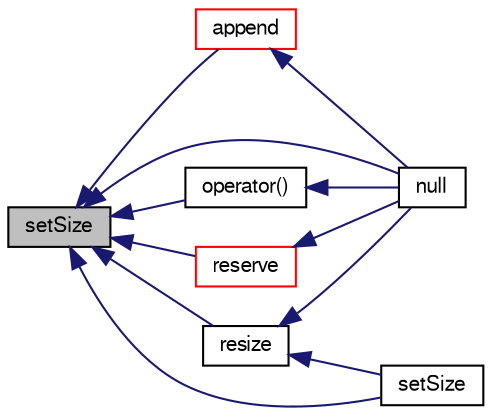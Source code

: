 digraph "setSize"
{
  bgcolor="transparent";
  edge [fontname="FreeSans",fontsize="10",labelfontname="FreeSans",labelfontsize="10"];
  node [fontname="FreeSans",fontsize="10",shape=record];
  rankdir="LR";
  Node80 [label="setSize",height=0.2,width=0.4,color="black", fillcolor="grey75", style="filled", fontcolor="black"];
  Node80 -> Node81 [dir="back",color="midnightblue",fontsize="10",style="solid",fontname="FreeSans"];
  Node81 [label="append",height=0.2,width=0.4,color="red",URL="$a26458.html#a13502d5ef5b1f4dd51744972bd50c759",tooltip="Append an element at the end of the list. "];
  Node81 -> Node121 [dir="back",color="midnightblue",fontsize="10",style="solid",fontname="FreeSans"];
  Node121 [label="null",height=0.2,width=0.4,color="black",URL="$a26458.html#a455b1da3da583022305655c014bcf248",tooltip="Return a null field. "];
  Node80 -> Node121 [dir="back",color="midnightblue",fontsize="10",style="solid",fontname="FreeSans"];
  Node80 -> Node123 [dir="back",color="midnightblue",fontsize="10",style="solid",fontname="FreeSans"];
  Node123 [label="operator()",height=0.2,width=0.4,color="black",URL="$a26458.html#abc568a2446cac8e868a0e2f42b561d08",tooltip="Return non-const access to an element, resizing list if. "];
  Node123 -> Node121 [dir="back",color="midnightblue",fontsize="10",style="solid",fontname="FreeSans"];
  Node80 -> Node124 [dir="back",color="midnightblue",fontsize="10",style="solid",fontname="FreeSans"];
  Node124 [label="reserve",height=0.2,width=0.4,color="red",URL="$a26458.html#a7294bcb6d8983466db362b4acf6e72ec",tooltip="Reserve allocation space for at least this size. "];
  Node124 -> Node121 [dir="back",color="midnightblue",fontsize="10",style="solid",fontname="FreeSans"];
  Node80 -> Node127 [dir="back",color="midnightblue",fontsize="10",style="solid",fontname="FreeSans"];
  Node127 [label="resize",height=0.2,width=0.4,color="black",URL="$a26458.html#a4eb7a78f8b52136a8668d0e785dace04",tooltip="Alter the addressed list size. "];
  Node127 -> Node121 [dir="back",color="midnightblue",fontsize="10",style="solid",fontname="FreeSans"];
  Node127 -> Node128 [dir="back",color="midnightblue",fontsize="10",style="solid",fontname="FreeSans"];
  Node128 [label="setSize",height=0.2,width=0.4,color="black",URL="$a26458.html#a3e1ba8cbd7f1301a31141b5ec3d97eae",tooltip="Alter the addressed list size and fill new space with a. "];
  Node80 -> Node128 [dir="back",color="midnightblue",fontsize="10",style="solid",fontname="FreeSans"];
}
